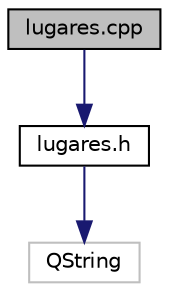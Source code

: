 digraph "lugares.cpp"
{
 // LATEX_PDF_SIZE
  edge [fontname="Helvetica",fontsize="10",labelfontname="Helvetica",labelfontsize="10"];
  node [fontname="Helvetica",fontsize="10",shape=record];
  Node1 [label="lugares.cpp",height=0.2,width=0.4,color="black", fillcolor="grey75", style="filled", fontcolor="black",tooltip="Implementación de la clase Lugar."];
  Node1 -> Node2 [color="midnightblue",fontsize="10",style="solid",fontname="Helvetica"];
  Node2 [label="lugares.h",height=0.2,width=0.4,color="black", fillcolor="white", style="filled",URL="$lugares_8h.html",tooltip="Definición de la clase Lugar."];
  Node2 -> Node3 [color="midnightblue",fontsize="10",style="solid",fontname="Helvetica"];
  Node3 [label="QString",height=0.2,width=0.4,color="grey75", fillcolor="white", style="filled",tooltip=" "];
}

